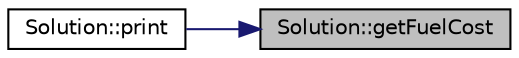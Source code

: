 digraph "Solution::getFuelCost"
{
 // INTERACTIVE_SVG=YES
 // LATEX_PDF_SIZE
  edge [fontname="Helvetica",fontsize="10",labelfontname="Helvetica",labelfontsize="10"];
  node [fontname="Helvetica",fontsize="10",shape=record];
  rankdir="RL";
  Node1 [label="Solution::getFuelCost",height=0.2,width=0.4,color="black", fillcolor="grey75", style="filled", fontcolor="black",tooltip="Fuel : Total amount of distance traveled by all agents."];
  Node1 -> Node2 [dir="back",color="midnightblue",fontsize="10",style="solid",fontname="Helvetica"];
  Node2 [label="Solution::print",height=0.2,width=0.4,color="black", fillcolor="white", style="filled",URL="$classSolution.html#a22519dee8cecd124e2e112a3a9bc505c",tooltip=" "];
}
